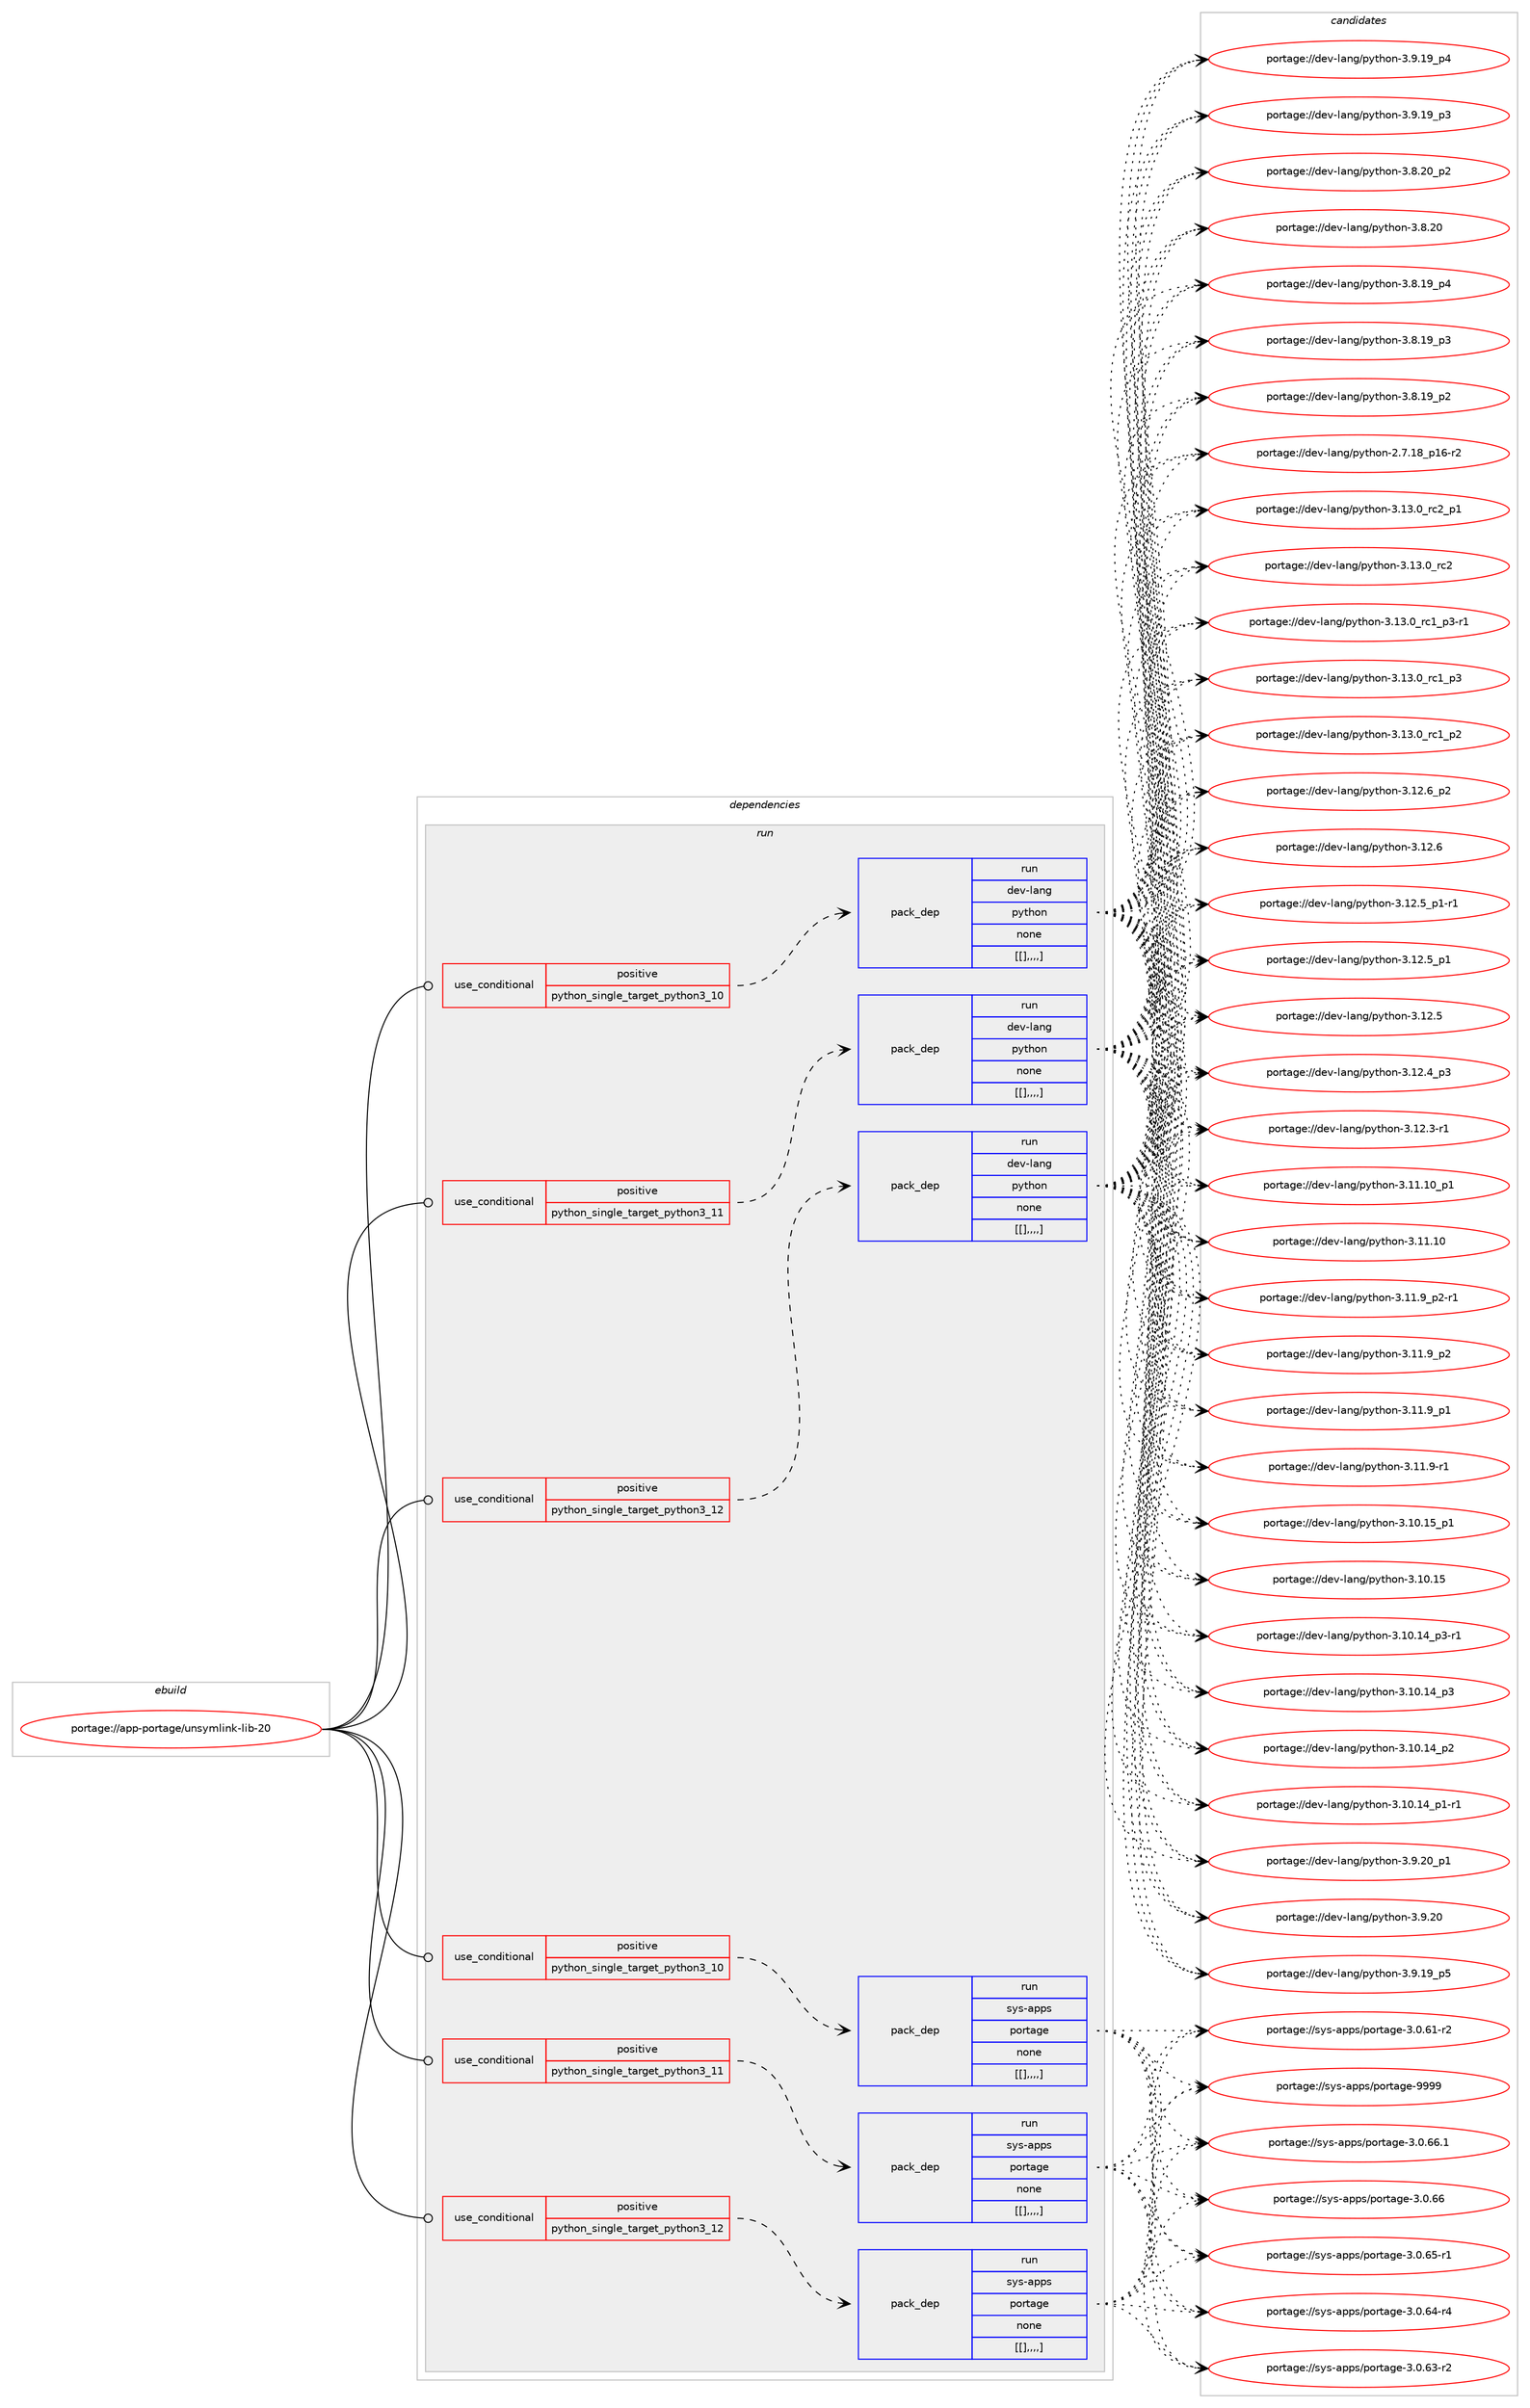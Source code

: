 digraph prolog {

# *************
# Graph options
# *************

newrank=true;
concentrate=true;
compound=true;
graph [rankdir=LR,fontname=Helvetica,fontsize=10,ranksep=1.5];#, ranksep=2.5, nodesep=0.2];
edge  [arrowhead=vee];
node  [fontname=Helvetica,fontsize=10];

# **********
# The ebuild
# **********

subgraph cluster_leftcol {
color=gray;
label=<<i>ebuild</i>>;
id [label="portage://app-portage/unsymlink-lib-20", color=red, width=4, href="../app-portage/unsymlink-lib-20.svg"];
}

# ****************
# The dependencies
# ****************

subgraph cluster_midcol {
color=gray;
label=<<i>dependencies</i>>;
subgraph cluster_compile {
fillcolor="#eeeeee";
style=filled;
label=<<i>compile</i>>;
}
subgraph cluster_compileandrun {
fillcolor="#eeeeee";
style=filled;
label=<<i>compile and run</i>>;
}
subgraph cluster_run {
fillcolor="#eeeeee";
style=filled;
label=<<i>run</i>>;
subgraph cond14630 {
dependency51965 [label=<<TABLE BORDER="0" CELLBORDER="1" CELLSPACING="0" CELLPADDING="4"><TR><TD ROWSPAN="3" CELLPADDING="10">use_conditional</TD></TR><TR><TD>positive</TD></TR><TR><TD>python_single_target_python3_10</TD></TR></TABLE>>, shape=none, color=red];
subgraph pack36859 {
dependency51966 [label=<<TABLE BORDER="0" CELLBORDER="1" CELLSPACING="0" CELLPADDING="4" WIDTH="220"><TR><TD ROWSPAN="6" CELLPADDING="30">pack_dep</TD></TR><TR><TD WIDTH="110">run</TD></TR><TR><TD>dev-lang</TD></TR><TR><TD>python</TD></TR><TR><TD>none</TD></TR><TR><TD>[[],,,,]</TD></TR></TABLE>>, shape=none, color=blue];
}
dependency51965:e -> dependency51966:w [weight=20,style="dashed",arrowhead="vee"];
}
id:e -> dependency51965:w [weight=20,style="solid",arrowhead="odot"];
subgraph cond14631 {
dependency51967 [label=<<TABLE BORDER="0" CELLBORDER="1" CELLSPACING="0" CELLPADDING="4"><TR><TD ROWSPAN="3" CELLPADDING="10">use_conditional</TD></TR><TR><TD>positive</TD></TR><TR><TD>python_single_target_python3_10</TD></TR></TABLE>>, shape=none, color=red];
subgraph pack36860 {
dependency51968 [label=<<TABLE BORDER="0" CELLBORDER="1" CELLSPACING="0" CELLPADDING="4" WIDTH="220"><TR><TD ROWSPAN="6" CELLPADDING="30">pack_dep</TD></TR><TR><TD WIDTH="110">run</TD></TR><TR><TD>sys-apps</TD></TR><TR><TD>portage</TD></TR><TR><TD>none</TD></TR><TR><TD>[[],,,,]</TD></TR></TABLE>>, shape=none, color=blue];
}
dependency51967:e -> dependency51968:w [weight=20,style="dashed",arrowhead="vee"];
}
id:e -> dependency51967:w [weight=20,style="solid",arrowhead="odot"];
subgraph cond14632 {
dependency51969 [label=<<TABLE BORDER="0" CELLBORDER="1" CELLSPACING="0" CELLPADDING="4"><TR><TD ROWSPAN="3" CELLPADDING="10">use_conditional</TD></TR><TR><TD>positive</TD></TR><TR><TD>python_single_target_python3_11</TD></TR></TABLE>>, shape=none, color=red];
subgraph pack36861 {
dependency51970 [label=<<TABLE BORDER="0" CELLBORDER="1" CELLSPACING="0" CELLPADDING="4" WIDTH="220"><TR><TD ROWSPAN="6" CELLPADDING="30">pack_dep</TD></TR><TR><TD WIDTH="110">run</TD></TR><TR><TD>dev-lang</TD></TR><TR><TD>python</TD></TR><TR><TD>none</TD></TR><TR><TD>[[],,,,]</TD></TR></TABLE>>, shape=none, color=blue];
}
dependency51969:e -> dependency51970:w [weight=20,style="dashed",arrowhead="vee"];
}
id:e -> dependency51969:w [weight=20,style="solid",arrowhead="odot"];
subgraph cond14633 {
dependency51971 [label=<<TABLE BORDER="0" CELLBORDER="1" CELLSPACING="0" CELLPADDING="4"><TR><TD ROWSPAN="3" CELLPADDING="10">use_conditional</TD></TR><TR><TD>positive</TD></TR><TR><TD>python_single_target_python3_11</TD></TR></TABLE>>, shape=none, color=red];
subgraph pack36862 {
dependency51972 [label=<<TABLE BORDER="0" CELLBORDER="1" CELLSPACING="0" CELLPADDING="4" WIDTH="220"><TR><TD ROWSPAN="6" CELLPADDING="30">pack_dep</TD></TR><TR><TD WIDTH="110">run</TD></TR><TR><TD>sys-apps</TD></TR><TR><TD>portage</TD></TR><TR><TD>none</TD></TR><TR><TD>[[],,,,]</TD></TR></TABLE>>, shape=none, color=blue];
}
dependency51971:e -> dependency51972:w [weight=20,style="dashed",arrowhead="vee"];
}
id:e -> dependency51971:w [weight=20,style="solid",arrowhead="odot"];
subgraph cond14634 {
dependency51973 [label=<<TABLE BORDER="0" CELLBORDER="1" CELLSPACING="0" CELLPADDING="4"><TR><TD ROWSPAN="3" CELLPADDING="10">use_conditional</TD></TR><TR><TD>positive</TD></TR><TR><TD>python_single_target_python3_12</TD></TR></TABLE>>, shape=none, color=red];
subgraph pack36863 {
dependency51974 [label=<<TABLE BORDER="0" CELLBORDER="1" CELLSPACING="0" CELLPADDING="4" WIDTH="220"><TR><TD ROWSPAN="6" CELLPADDING="30">pack_dep</TD></TR><TR><TD WIDTH="110">run</TD></TR><TR><TD>dev-lang</TD></TR><TR><TD>python</TD></TR><TR><TD>none</TD></TR><TR><TD>[[],,,,]</TD></TR></TABLE>>, shape=none, color=blue];
}
dependency51973:e -> dependency51974:w [weight=20,style="dashed",arrowhead="vee"];
}
id:e -> dependency51973:w [weight=20,style="solid",arrowhead="odot"];
subgraph cond14635 {
dependency51975 [label=<<TABLE BORDER="0" CELLBORDER="1" CELLSPACING="0" CELLPADDING="4"><TR><TD ROWSPAN="3" CELLPADDING="10">use_conditional</TD></TR><TR><TD>positive</TD></TR><TR><TD>python_single_target_python3_12</TD></TR></TABLE>>, shape=none, color=red];
subgraph pack36864 {
dependency51976 [label=<<TABLE BORDER="0" CELLBORDER="1" CELLSPACING="0" CELLPADDING="4" WIDTH="220"><TR><TD ROWSPAN="6" CELLPADDING="30">pack_dep</TD></TR><TR><TD WIDTH="110">run</TD></TR><TR><TD>sys-apps</TD></TR><TR><TD>portage</TD></TR><TR><TD>none</TD></TR><TR><TD>[[],,,,]</TD></TR></TABLE>>, shape=none, color=blue];
}
dependency51975:e -> dependency51976:w [weight=20,style="dashed",arrowhead="vee"];
}
id:e -> dependency51975:w [weight=20,style="solid",arrowhead="odot"];
}
}

# **************
# The candidates
# **************

subgraph cluster_choices {
rank=same;
color=gray;
label=<<i>candidates</i>>;

subgraph choice36859 {
color=black;
nodesep=1;
choice100101118451089711010347112121116104111110455146495146489511499509511249 [label="portage://dev-lang/python-3.13.0_rc2_p1", color=red, width=4,href="../dev-lang/python-3.13.0_rc2_p1.svg"];
choice10010111845108971101034711212111610411111045514649514648951149950 [label="portage://dev-lang/python-3.13.0_rc2", color=red, width=4,href="../dev-lang/python-3.13.0_rc2.svg"];
choice1001011184510897110103471121211161041111104551464951464895114994995112514511449 [label="portage://dev-lang/python-3.13.0_rc1_p3-r1", color=red, width=4,href="../dev-lang/python-3.13.0_rc1_p3-r1.svg"];
choice100101118451089711010347112121116104111110455146495146489511499499511251 [label="portage://dev-lang/python-3.13.0_rc1_p3", color=red, width=4,href="../dev-lang/python-3.13.0_rc1_p3.svg"];
choice100101118451089711010347112121116104111110455146495146489511499499511250 [label="portage://dev-lang/python-3.13.0_rc1_p2", color=red, width=4,href="../dev-lang/python-3.13.0_rc1_p2.svg"];
choice100101118451089711010347112121116104111110455146495046549511250 [label="portage://dev-lang/python-3.12.6_p2", color=red, width=4,href="../dev-lang/python-3.12.6_p2.svg"];
choice10010111845108971101034711212111610411111045514649504654 [label="portage://dev-lang/python-3.12.6", color=red, width=4,href="../dev-lang/python-3.12.6.svg"];
choice1001011184510897110103471121211161041111104551464950465395112494511449 [label="portage://dev-lang/python-3.12.5_p1-r1", color=red, width=4,href="../dev-lang/python-3.12.5_p1-r1.svg"];
choice100101118451089711010347112121116104111110455146495046539511249 [label="portage://dev-lang/python-3.12.5_p1", color=red, width=4,href="../dev-lang/python-3.12.5_p1.svg"];
choice10010111845108971101034711212111610411111045514649504653 [label="portage://dev-lang/python-3.12.5", color=red, width=4,href="../dev-lang/python-3.12.5.svg"];
choice100101118451089711010347112121116104111110455146495046529511251 [label="portage://dev-lang/python-3.12.4_p3", color=red, width=4,href="../dev-lang/python-3.12.4_p3.svg"];
choice100101118451089711010347112121116104111110455146495046514511449 [label="portage://dev-lang/python-3.12.3-r1", color=red, width=4,href="../dev-lang/python-3.12.3-r1.svg"];
choice10010111845108971101034711212111610411111045514649494649489511249 [label="portage://dev-lang/python-3.11.10_p1", color=red, width=4,href="../dev-lang/python-3.11.10_p1.svg"];
choice1001011184510897110103471121211161041111104551464949464948 [label="portage://dev-lang/python-3.11.10", color=red, width=4,href="../dev-lang/python-3.11.10.svg"];
choice1001011184510897110103471121211161041111104551464949465795112504511449 [label="portage://dev-lang/python-3.11.9_p2-r1", color=red, width=4,href="../dev-lang/python-3.11.9_p2-r1.svg"];
choice100101118451089711010347112121116104111110455146494946579511250 [label="portage://dev-lang/python-3.11.9_p2", color=red, width=4,href="../dev-lang/python-3.11.9_p2.svg"];
choice100101118451089711010347112121116104111110455146494946579511249 [label="portage://dev-lang/python-3.11.9_p1", color=red, width=4,href="../dev-lang/python-3.11.9_p1.svg"];
choice100101118451089711010347112121116104111110455146494946574511449 [label="portage://dev-lang/python-3.11.9-r1", color=red, width=4,href="../dev-lang/python-3.11.9-r1.svg"];
choice10010111845108971101034711212111610411111045514649484649539511249 [label="portage://dev-lang/python-3.10.15_p1", color=red, width=4,href="../dev-lang/python-3.10.15_p1.svg"];
choice1001011184510897110103471121211161041111104551464948464953 [label="portage://dev-lang/python-3.10.15", color=red, width=4,href="../dev-lang/python-3.10.15.svg"];
choice100101118451089711010347112121116104111110455146494846495295112514511449 [label="portage://dev-lang/python-3.10.14_p3-r1", color=red, width=4,href="../dev-lang/python-3.10.14_p3-r1.svg"];
choice10010111845108971101034711212111610411111045514649484649529511251 [label="portage://dev-lang/python-3.10.14_p3", color=red, width=4,href="../dev-lang/python-3.10.14_p3.svg"];
choice10010111845108971101034711212111610411111045514649484649529511250 [label="portage://dev-lang/python-3.10.14_p2", color=red, width=4,href="../dev-lang/python-3.10.14_p2.svg"];
choice100101118451089711010347112121116104111110455146494846495295112494511449 [label="portage://dev-lang/python-3.10.14_p1-r1", color=red, width=4,href="../dev-lang/python-3.10.14_p1-r1.svg"];
choice100101118451089711010347112121116104111110455146574650489511249 [label="portage://dev-lang/python-3.9.20_p1", color=red, width=4,href="../dev-lang/python-3.9.20_p1.svg"];
choice10010111845108971101034711212111610411111045514657465048 [label="portage://dev-lang/python-3.9.20", color=red, width=4,href="../dev-lang/python-3.9.20.svg"];
choice100101118451089711010347112121116104111110455146574649579511253 [label="portage://dev-lang/python-3.9.19_p5", color=red, width=4,href="../dev-lang/python-3.9.19_p5.svg"];
choice100101118451089711010347112121116104111110455146574649579511252 [label="portage://dev-lang/python-3.9.19_p4", color=red, width=4,href="../dev-lang/python-3.9.19_p4.svg"];
choice100101118451089711010347112121116104111110455146574649579511251 [label="portage://dev-lang/python-3.9.19_p3", color=red, width=4,href="../dev-lang/python-3.9.19_p3.svg"];
choice100101118451089711010347112121116104111110455146564650489511250 [label="portage://dev-lang/python-3.8.20_p2", color=red, width=4,href="../dev-lang/python-3.8.20_p2.svg"];
choice10010111845108971101034711212111610411111045514656465048 [label="portage://dev-lang/python-3.8.20", color=red, width=4,href="../dev-lang/python-3.8.20.svg"];
choice100101118451089711010347112121116104111110455146564649579511252 [label="portage://dev-lang/python-3.8.19_p4", color=red, width=4,href="../dev-lang/python-3.8.19_p4.svg"];
choice100101118451089711010347112121116104111110455146564649579511251 [label="portage://dev-lang/python-3.8.19_p3", color=red, width=4,href="../dev-lang/python-3.8.19_p3.svg"];
choice100101118451089711010347112121116104111110455146564649579511250 [label="portage://dev-lang/python-3.8.19_p2", color=red, width=4,href="../dev-lang/python-3.8.19_p2.svg"];
choice100101118451089711010347112121116104111110455046554649569511249544511450 [label="portage://dev-lang/python-2.7.18_p16-r2", color=red, width=4,href="../dev-lang/python-2.7.18_p16-r2.svg"];
dependency51966:e -> choice100101118451089711010347112121116104111110455146495146489511499509511249:w [style=dotted,weight="100"];
dependency51966:e -> choice10010111845108971101034711212111610411111045514649514648951149950:w [style=dotted,weight="100"];
dependency51966:e -> choice1001011184510897110103471121211161041111104551464951464895114994995112514511449:w [style=dotted,weight="100"];
dependency51966:e -> choice100101118451089711010347112121116104111110455146495146489511499499511251:w [style=dotted,weight="100"];
dependency51966:e -> choice100101118451089711010347112121116104111110455146495146489511499499511250:w [style=dotted,weight="100"];
dependency51966:e -> choice100101118451089711010347112121116104111110455146495046549511250:w [style=dotted,weight="100"];
dependency51966:e -> choice10010111845108971101034711212111610411111045514649504654:w [style=dotted,weight="100"];
dependency51966:e -> choice1001011184510897110103471121211161041111104551464950465395112494511449:w [style=dotted,weight="100"];
dependency51966:e -> choice100101118451089711010347112121116104111110455146495046539511249:w [style=dotted,weight="100"];
dependency51966:e -> choice10010111845108971101034711212111610411111045514649504653:w [style=dotted,weight="100"];
dependency51966:e -> choice100101118451089711010347112121116104111110455146495046529511251:w [style=dotted,weight="100"];
dependency51966:e -> choice100101118451089711010347112121116104111110455146495046514511449:w [style=dotted,weight="100"];
dependency51966:e -> choice10010111845108971101034711212111610411111045514649494649489511249:w [style=dotted,weight="100"];
dependency51966:e -> choice1001011184510897110103471121211161041111104551464949464948:w [style=dotted,weight="100"];
dependency51966:e -> choice1001011184510897110103471121211161041111104551464949465795112504511449:w [style=dotted,weight="100"];
dependency51966:e -> choice100101118451089711010347112121116104111110455146494946579511250:w [style=dotted,weight="100"];
dependency51966:e -> choice100101118451089711010347112121116104111110455146494946579511249:w [style=dotted,weight="100"];
dependency51966:e -> choice100101118451089711010347112121116104111110455146494946574511449:w [style=dotted,weight="100"];
dependency51966:e -> choice10010111845108971101034711212111610411111045514649484649539511249:w [style=dotted,weight="100"];
dependency51966:e -> choice1001011184510897110103471121211161041111104551464948464953:w [style=dotted,weight="100"];
dependency51966:e -> choice100101118451089711010347112121116104111110455146494846495295112514511449:w [style=dotted,weight="100"];
dependency51966:e -> choice10010111845108971101034711212111610411111045514649484649529511251:w [style=dotted,weight="100"];
dependency51966:e -> choice10010111845108971101034711212111610411111045514649484649529511250:w [style=dotted,weight="100"];
dependency51966:e -> choice100101118451089711010347112121116104111110455146494846495295112494511449:w [style=dotted,weight="100"];
dependency51966:e -> choice100101118451089711010347112121116104111110455146574650489511249:w [style=dotted,weight="100"];
dependency51966:e -> choice10010111845108971101034711212111610411111045514657465048:w [style=dotted,weight="100"];
dependency51966:e -> choice100101118451089711010347112121116104111110455146574649579511253:w [style=dotted,weight="100"];
dependency51966:e -> choice100101118451089711010347112121116104111110455146574649579511252:w [style=dotted,weight="100"];
dependency51966:e -> choice100101118451089711010347112121116104111110455146574649579511251:w [style=dotted,weight="100"];
dependency51966:e -> choice100101118451089711010347112121116104111110455146564650489511250:w [style=dotted,weight="100"];
dependency51966:e -> choice10010111845108971101034711212111610411111045514656465048:w [style=dotted,weight="100"];
dependency51966:e -> choice100101118451089711010347112121116104111110455146564649579511252:w [style=dotted,weight="100"];
dependency51966:e -> choice100101118451089711010347112121116104111110455146564649579511251:w [style=dotted,weight="100"];
dependency51966:e -> choice100101118451089711010347112121116104111110455146564649579511250:w [style=dotted,weight="100"];
dependency51966:e -> choice100101118451089711010347112121116104111110455046554649569511249544511450:w [style=dotted,weight="100"];
}
subgraph choice36860 {
color=black;
nodesep=1;
choice115121115459711211211547112111114116971031014557575757 [label="portage://sys-apps/portage-9999", color=red, width=4,href="../sys-apps/portage-9999.svg"];
choice11512111545971121121154711211111411697103101455146484654544649 [label="portage://sys-apps/portage-3.0.66.1", color=red, width=4,href="../sys-apps/portage-3.0.66.1.svg"];
choice1151211154597112112115471121111141169710310145514648465454 [label="portage://sys-apps/portage-3.0.66", color=red, width=4,href="../sys-apps/portage-3.0.66.svg"];
choice11512111545971121121154711211111411697103101455146484654534511449 [label="portage://sys-apps/portage-3.0.65-r1", color=red, width=4,href="../sys-apps/portage-3.0.65-r1.svg"];
choice11512111545971121121154711211111411697103101455146484654524511452 [label="portage://sys-apps/portage-3.0.64-r4", color=red, width=4,href="../sys-apps/portage-3.0.64-r4.svg"];
choice11512111545971121121154711211111411697103101455146484654514511450 [label="portage://sys-apps/portage-3.0.63-r2", color=red, width=4,href="../sys-apps/portage-3.0.63-r2.svg"];
choice11512111545971121121154711211111411697103101455146484654494511450 [label="portage://sys-apps/portage-3.0.61-r2", color=red, width=4,href="../sys-apps/portage-3.0.61-r2.svg"];
dependency51968:e -> choice115121115459711211211547112111114116971031014557575757:w [style=dotted,weight="100"];
dependency51968:e -> choice11512111545971121121154711211111411697103101455146484654544649:w [style=dotted,weight="100"];
dependency51968:e -> choice1151211154597112112115471121111141169710310145514648465454:w [style=dotted,weight="100"];
dependency51968:e -> choice11512111545971121121154711211111411697103101455146484654534511449:w [style=dotted,weight="100"];
dependency51968:e -> choice11512111545971121121154711211111411697103101455146484654524511452:w [style=dotted,weight="100"];
dependency51968:e -> choice11512111545971121121154711211111411697103101455146484654514511450:w [style=dotted,weight="100"];
dependency51968:e -> choice11512111545971121121154711211111411697103101455146484654494511450:w [style=dotted,weight="100"];
}
subgraph choice36861 {
color=black;
nodesep=1;
choice100101118451089711010347112121116104111110455146495146489511499509511249 [label="portage://dev-lang/python-3.13.0_rc2_p1", color=red, width=4,href="../dev-lang/python-3.13.0_rc2_p1.svg"];
choice10010111845108971101034711212111610411111045514649514648951149950 [label="portage://dev-lang/python-3.13.0_rc2", color=red, width=4,href="../dev-lang/python-3.13.0_rc2.svg"];
choice1001011184510897110103471121211161041111104551464951464895114994995112514511449 [label="portage://dev-lang/python-3.13.0_rc1_p3-r1", color=red, width=4,href="../dev-lang/python-3.13.0_rc1_p3-r1.svg"];
choice100101118451089711010347112121116104111110455146495146489511499499511251 [label="portage://dev-lang/python-3.13.0_rc1_p3", color=red, width=4,href="../dev-lang/python-3.13.0_rc1_p3.svg"];
choice100101118451089711010347112121116104111110455146495146489511499499511250 [label="portage://dev-lang/python-3.13.0_rc1_p2", color=red, width=4,href="../dev-lang/python-3.13.0_rc1_p2.svg"];
choice100101118451089711010347112121116104111110455146495046549511250 [label="portage://dev-lang/python-3.12.6_p2", color=red, width=4,href="../dev-lang/python-3.12.6_p2.svg"];
choice10010111845108971101034711212111610411111045514649504654 [label="portage://dev-lang/python-3.12.6", color=red, width=4,href="../dev-lang/python-3.12.6.svg"];
choice1001011184510897110103471121211161041111104551464950465395112494511449 [label="portage://dev-lang/python-3.12.5_p1-r1", color=red, width=4,href="../dev-lang/python-3.12.5_p1-r1.svg"];
choice100101118451089711010347112121116104111110455146495046539511249 [label="portage://dev-lang/python-3.12.5_p1", color=red, width=4,href="../dev-lang/python-3.12.5_p1.svg"];
choice10010111845108971101034711212111610411111045514649504653 [label="portage://dev-lang/python-3.12.5", color=red, width=4,href="../dev-lang/python-3.12.5.svg"];
choice100101118451089711010347112121116104111110455146495046529511251 [label="portage://dev-lang/python-3.12.4_p3", color=red, width=4,href="../dev-lang/python-3.12.4_p3.svg"];
choice100101118451089711010347112121116104111110455146495046514511449 [label="portage://dev-lang/python-3.12.3-r1", color=red, width=4,href="../dev-lang/python-3.12.3-r1.svg"];
choice10010111845108971101034711212111610411111045514649494649489511249 [label="portage://dev-lang/python-3.11.10_p1", color=red, width=4,href="../dev-lang/python-3.11.10_p1.svg"];
choice1001011184510897110103471121211161041111104551464949464948 [label="portage://dev-lang/python-3.11.10", color=red, width=4,href="../dev-lang/python-3.11.10.svg"];
choice1001011184510897110103471121211161041111104551464949465795112504511449 [label="portage://dev-lang/python-3.11.9_p2-r1", color=red, width=4,href="../dev-lang/python-3.11.9_p2-r1.svg"];
choice100101118451089711010347112121116104111110455146494946579511250 [label="portage://dev-lang/python-3.11.9_p2", color=red, width=4,href="../dev-lang/python-3.11.9_p2.svg"];
choice100101118451089711010347112121116104111110455146494946579511249 [label="portage://dev-lang/python-3.11.9_p1", color=red, width=4,href="../dev-lang/python-3.11.9_p1.svg"];
choice100101118451089711010347112121116104111110455146494946574511449 [label="portage://dev-lang/python-3.11.9-r1", color=red, width=4,href="../dev-lang/python-3.11.9-r1.svg"];
choice10010111845108971101034711212111610411111045514649484649539511249 [label="portage://dev-lang/python-3.10.15_p1", color=red, width=4,href="../dev-lang/python-3.10.15_p1.svg"];
choice1001011184510897110103471121211161041111104551464948464953 [label="portage://dev-lang/python-3.10.15", color=red, width=4,href="../dev-lang/python-3.10.15.svg"];
choice100101118451089711010347112121116104111110455146494846495295112514511449 [label="portage://dev-lang/python-3.10.14_p3-r1", color=red, width=4,href="../dev-lang/python-3.10.14_p3-r1.svg"];
choice10010111845108971101034711212111610411111045514649484649529511251 [label="portage://dev-lang/python-3.10.14_p3", color=red, width=4,href="../dev-lang/python-3.10.14_p3.svg"];
choice10010111845108971101034711212111610411111045514649484649529511250 [label="portage://dev-lang/python-3.10.14_p2", color=red, width=4,href="../dev-lang/python-3.10.14_p2.svg"];
choice100101118451089711010347112121116104111110455146494846495295112494511449 [label="portage://dev-lang/python-3.10.14_p1-r1", color=red, width=4,href="../dev-lang/python-3.10.14_p1-r1.svg"];
choice100101118451089711010347112121116104111110455146574650489511249 [label="portage://dev-lang/python-3.9.20_p1", color=red, width=4,href="../dev-lang/python-3.9.20_p1.svg"];
choice10010111845108971101034711212111610411111045514657465048 [label="portage://dev-lang/python-3.9.20", color=red, width=4,href="../dev-lang/python-3.9.20.svg"];
choice100101118451089711010347112121116104111110455146574649579511253 [label="portage://dev-lang/python-3.9.19_p5", color=red, width=4,href="../dev-lang/python-3.9.19_p5.svg"];
choice100101118451089711010347112121116104111110455146574649579511252 [label="portage://dev-lang/python-3.9.19_p4", color=red, width=4,href="../dev-lang/python-3.9.19_p4.svg"];
choice100101118451089711010347112121116104111110455146574649579511251 [label="portage://dev-lang/python-3.9.19_p3", color=red, width=4,href="../dev-lang/python-3.9.19_p3.svg"];
choice100101118451089711010347112121116104111110455146564650489511250 [label="portage://dev-lang/python-3.8.20_p2", color=red, width=4,href="../dev-lang/python-3.8.20_p2.svg"];
choice10010111845108971101034711212111610411111045514656465048 [label="portage://dev-lang/python-3.8.20", color=red, width=4,href="../dev-lang/python-3.8.20.svg"];
choice100101118451089711010347112121116104111110455146564649579511252 [label="portage://dev-lang/python-3.8.19_p4", color=red, width=4,href="../dev-lang/python-3.8.19_p4.svg"];
choice100101118451089711010347112121116104111110455146564649579511251 [label="portage://dev-lang/python-3.8.19_p3", color=red, width=4,href="../dev-lang/python-3.8.19_p3.svg"];
choice100101118451089711010347112121116104111110455146564649579511250 [label="portage://dev-lang/python-3.8.19_p2", color=red, width=4,href="../dev-lang/python-3.8.19_p2.svg"];
choice100101118451089711010347112121116104111110455046554649569511249544511450 [label="portage://dev-lang/python-2.7.18_p16-r2", color=red, width=4,href="../dev-lang/python-2.7.18_p16-r2.svg"];
dependency51970:e -> choice100101118451089711010347112121116104111110455146495146489511499509511249:w [style=dotted,weight="100"];
dependency51970:e -> choice10010111845108971101034711212111610411111045514649514648951149950:w [style=dotted,weight="100"];
dependency51970:e -> choice1001011184510897110103471121211161041111104551464951464895114994995112514511449:w [style=dotted,weight="100"];
dependency51970:e -> choice100101118451089711010347112121116104111110455146495146489511499499511251:w [style=dotted,weight="100"];
dependency51970:e -> choice100101118451089711010347112121116104111110455146495146489511499499511250:w [style=dotted,weight="100"];
dependency51970:e -> choice100101118451089711010347112121116104111110455146495046549511250:w [style=dotted,weight="100"];
dependency51970:e -> choice10010111845108971101034711212111610411111045514649504654:w [style=dotted,weight="100"];
dependency51970:e -> choice1001011184510897110103471121211161041111104551464950465395112494511449:w [style=dotted,weight="100"];
dependency51970:e -> choice100101118451089711010347112121116104111110455146495046539511249:w [style=dotted,weight="100"];
dependency51970:e -> choice10010111845108971101034711212111610411111045514649504653:w [style=dotted,weight="100"];
dependency51970:e -> choice100101118451089711010347112121116104111110455146495046529511251:w [style=dotted,weight="100"];
dependency51970:e -> choice100101118451089711010347112121116104111110455146495046514511449:w [style=dotted,weight="100"];
dependency51970:e -> choice10010111845108971101034711212111610411111045514649494649489511249:w [style=dotted,weight="100"];
dependency51970:e -> choice1001011184510897110103471121211161041111104551464949464948:w [style=dotted,weight="100"];
dependency51970:e -> choice1001011184510897110103471121211161041111104551464949465795112504511449:w [style=dotted,weight="100"];
dependency51970:e -> choice100101118451089711010347112121116104111110455146494946579511250:w [style=dotted,weight="100"];
dependency51970:e -> choice100101118451089711010347112121116104111110455146494946579511249:w [style=dotted,weight="100"];
dependency51970:e -> choice100101118451089711010347112121116104111110455146494946574511449:w [style=dotted,weight="100"];
dependency51970:e -> choice10010111845108971101034711212111610411111045514649484649539511249:w [style=dotted,weight="100"];
dependency51970:e -> choice1001011184510897110103471121211161041111104551464948464953:w [style=dotted,weight="100"];
dependency51970:e -> choice100101118451089711010347112121116104111110455146494846495295112514511449:w [style=dotted,weight="100"];
dependency51970:e -> choice10010111845108971101034711212111610411111045514649484649529511251:w [style=dotted,weight="100"];
dependency51970:e -> choice10010111845108971101034711212111610411111045514649484649529511250:w [style=dotted,weight="100"];
dependency51970:e -> choice100101118451089711010347112121116104111110455146494846495295112494511449:w [style=dotted,weight="100"];
dependency51970:e -> choice100101118451089711010347112121116104111110455146574650489511249:w [style=dotted,weight="100"];
dependency51970:e -> choice10010111845108971101034711212111610411111045514657465048:w [style=dotted,weight="100"];
dependency51970:e -> choice100101118451089711010347112121116104111110455146574649579511253:w [style=dotted,weight="100"];
dependency51970:e -> choice100101118451089711010347112121116104111110455146574649579511252:w [style=dotted,weight="100"];
dependency51970:e -> choice100101118451089711010347112121116104111110455146574649579511251:w [style=dotted,weight="100"];
dependency51970:e -> choice100101118451089711010347112121116104111110455146564650489511250:w [style=dotted,weight="100"];
dependency51970:e -> choice10010111845108971101034711212111610411111045514656465048:w [style=dotted,weight="100"];
dependency51970:e -> choice100101118451089711010347112121116104111110455146564649579511252:w [style=dotted,weight="100"];
dependency51970:e -> choice100101118451089711010347112121116104111110455146564649579511251:w [style=dotted,weight="100"];
dependency51970:e -> choice100101118451089711010347112121116104111110455146564649579511250:w [style=dotted,weight="100"];
dependency51970:e -> choice100101118451089711010347112121116104111110455046554649569511249544511450:w [style=dotted,weight="100"];
}
subgraph choice36862 {
color=black;
nodesep=1;
choice115121115459711211211547112111114116971031014557575757 [label="portage://sys-apps/portage-9999", color=red, width=4,href="../sys-apps/portage-9999.svg"];
choice11512111545971121121154711211111411697103101455146484654544649 [label="portage://sys-apps/portage-3.0.66.1", color=red, width=4,href="../sys-apps/portage-3.0.66.1.svg"];
choice1151211154597112112115471121111141169710310145514648465454 [label="portage://sys-apps/portage-3.0.66", color=red, width=4,href="../sys-apps/portage-3.0.66.svg"];
choice11512111545971121121154711211111411697103101455146484654534511449 [label="portage://sys-apps/portage-3.0.65-r1", color=red, width=4,href="../sys-apps/portage-3.0.65-r1.svg"];
choice11512111545971121121154711211111411697103101455146484654524511452 [label="portage://sys-apps/portage-3.0.64-r4", color=red, width=4,href="../sys-apps/portage-3.0.64-r4.svg"];
choice11512111545971121121154711211111411697103101455146484654514511450 [label="portage://sys-apps/portage-3.0.63-r2", color=red, width=4,href="../sys-apps/portage-3.0.63-r2.svg"];
choice11512111545971121121154711211111411697103101455146484654494511450 [label="portage://sys-apps/portage-3.0.61-r2", color=red, width=4,href="../sys-apps/portage-3.0.61-r2.svg"];
dependency51972:e -> choice115121115459711211211547112111114116971031014557575757:w [style=dotted,weight="100"];
dependency51972:e -> choice11512111545971121121154711211111411697103101455146484654544649:w [style=dotted,weight="100"];
dependency51972:e -> choice1151211154597112112115471121111141169710310145514648465454:w [style=dotted,weight="100"];
dependency51972:e -> choice11512111545971121121154711211111411697103101455146484654534511449:w [style=dotted,weight="100"];
dependency51972:e -> choice11512111545971121121154711211111411697103101455146484654524511452:w [style=dotted,weight="100"];
dependency51972:e -> choice11512111545971121121154711211111411697103101455146484654514511450:w [style=dotted,weight="100"];
dependency51972:e -> choice11512111545971121121154711211111411697103101455146484654494511450:w [style=dotted,weight="100"];
}
subgraph choice36863 {
color=black;
nodesep=1;
choice100101118451089711010347112121116104111110455146495146489511499509511249 [label="portage://dev-lang/python-3.13.0_rc2_p1", color=red, width=4,href="../dev-lang/python-3.13.0_rc2_p1.svg"];
choice10010111845108971101034711212111610411111045514649514648951149950 [label="portage://dev-lang/python-3.13.0_rc2", color=red, width=4,href="../dev-lang/python-3.13.0_rc2.svg"];
choice1001011184510897110103471121211161041111104551464951464895114994995112514511449 [label="portage://dev-lang/python-3.13.0_rc1_p3-r1", color=red, width=4,href="../dev-lang/python-3.13.0_rc1_p3-r1.svg"];
choice100101118451089711010347112121116104111110455146495146489511499499511251 [label="portage://dev-lang/python-3.13.0_rc1_p3", color=red, width=4,href="../dev-lang/python-3.13.0_rc1_p3.svg"];
choice100101118451089711010347112121116104111110455146495146489511499499511250 [label="portage://dev-lang/python-3.13.0_rc1_p2", color=red, width=4,href="../dev-lang/python-3.13.0_rc1_p2.svg"];
choice100101118451089711010347112121116104111110455146495046549511250 [label="portage://dev-lang/python-3.12.6_p2", color=red, width=4,href="../dev-lang/python-3.12.6_p2.svg"];
choice10010111845108971101034711212111610411111045514649504654 [label="portage://dev-lang/python-3.12.6", color=red, width=4,href="../dev-lang/python-3.12.6.svg"];
choice1001011184510897110103471121211161041111104551464950465395112494511449 [label="portage://dev-lang/python-3.12.5_p1-r1", color=red, width=4,href="../dev-lang/python-3.12.5_p1-r1.svg"];
choice100101118451089711010347112121116104111110455146495046539511249 [label="portage://dev-lang/python-3.12.5_p1", color=red, width=4,href="../dev-lang/python-3.12.5_p1.svg"];
choice10010111845108971101034711212111610411111045514649504653 [label="portage://dev-lang/python-3.12.5", color=red, width=4,href="../dev-lang/python-3.12.5.svg"];
choice100101118451089711010347112121116104111110455146495046529511251 [label="portage://dev-lang/python-3.12.4_p3", color=red, width=4,href="../dev-lang/python-3.12.4_p3.svg"];
choice100101118451089711010347112121116104111110455146495046514511449 [label="portage://dev-lang/python-3.12.3-r1", color=red, width=4,href="../dev-lang/python-3.12.3-r1.svg"];
choice10010111845108971101034711212111610411111045514649494649489511249 [label="portage://dev-lang/python-3.11.10_p1", color=red, width=4,href="../dev-lang/python-3.11.10_p1.svg"];
choice1001011184510897110103471121211161041111104551464949464948 [label="portage://dev-lang/python-3.11.10", color=red, width=4,href="../dev-lang/python-3.11.10.svg"];
choice1001011184510897110103471121211161041111104551464949465795112504511449 [label="portage://dev-lang/python-3.11.9_p2-r1", color=red, width=4,href="../dev-lang/python-3.11.9_p2-r1.svg"];
choice100101118451089711010347112121116104111110455146494946579511250 [label="portage://dev-lang/python-3.11.9_p2", color=red, width=4,href="../dev-lang/python-3.11.9_p2.svg"];
choice100101118451089711010347112121116104111110455146494946579511249 [label="portage://dev-lang/python-3.11.9_p1", color=red, width=4,href="../dev-lang/python-3.11.9_p1.svg"];
choice100101118451089711010347112121116104111110455146494946574511449 [label="portage://dev-lang/python-3.11.9-r1", color=red, width=4,href="../dev-lang/python-3.11.9-r1.svg"];
choice10010111845108971101034711212111610411111045514649484649539511249 [label="portage://dev-lang/python-3.10.15_p1", color=red, width=4,href="../dev-lang/python-3.10.15_p1.svg"];
choice1001011184510897110103471121211161041111104551464948464953 [label="portage://dev-lang/python-3.10.15", color=red, width=4,href="../dev-lang/python-3.10.15.svg"];
choice100101118451089711010347112121116104111110455146494846495295112514511449 [label="portage://dev-lang/python-3.10.14_p3-r1", color=red, width=4,href="../dev-lang/python-3.10.14_p3-r1.svg"];
choice10010111845108971101034711212111610411111045514649484649529511251 [label="portage://dev-lang/python-3.10.14_p3", color=red, width=4,href="../dev-lang/python-3.10.14_p3.svg"];
choice10010111845108971101034711212111610411111045514649484649529511250 [label="portage://dev-lang/python-3.10.14_p2", color=red, width=4,href="../dev-lang/python-3.10.14_p2.svg"];
choice100101118451089711010347112121116104111110455146494846495295112494511449 [label="portage://dev-lang/python-3.10.14_p1-r1", color=red, width=4,href="../dev-lang/python-3.10.14_p1-r1.svg"];
choice100101118451089711010347112121116104111110455146574650489511249 [label="portage://dev-lang/python-3.9.20_p1", color=red, width=4,href="../dev-lang/python-3.9.20_p1.svg"];
choice10010111845108971101034711212111610411111045514657465048 [label="portage://dev-lang/python-3.9.20", color=red, width=4,href="../dev-lang/python-3.9.20.svg"];
choice100101118451089711010347112121116104111110455146574649579511253 [label="portage://dev-lang/python-3.9.19_p5", color=red, width=4,href="../dev-lang/python-3.9.19_p5.svg"];
choice100101118451089711010347112121116104111110455146574649579511252 [label="portage://dev-lang/python-3.9.19_p4", color=red, width=4,href="../dev-lang/python-3.9.19_p4.svg"];
choice100101118451089711010347112121116104111110455146574649579511251 [label="portage://dev-lang/python-3.9.19_p3", color=red, width=4,href="../dev-lang/python-3.9.19_p3.svg"];
choice100101118451089711010347112121116104111110455146564650489511250 [label="portage://dev-lang/python-3.8.20_p2", color=red, width=4,href="../dev-lang/python-3.8.20_p2.svg"];
choice10010111845108971101034711212111610411111045514656465048 [label="portage://dev-lang/python-3.8.20", color=red, width=4,href="../dev-lang/python-3.8.20.svg"];
choice100101118451089711010347112121116104111110455146564649579511252 [label="portage://dev-lang/python-3.8.19_p4", color=red, width=4,href="../dev-lang/python-3.8.19_p4.svg"];
choice100101118451089711010347112121116104111110455146564649579511251 [label="portage://dev-lang/python-3.8.19_p3", color=red, width=4,href="../dev-lang/python-3.8.19_p3.svg"];
choice100101118451089711010347112121116104111110455146564649579511250 [label="portage://dev-lang/python-3.8.19_p2", color=red, width=4,href="../dev-lang/python-3.8.19_p2.svg"];
choice100101118451089711010347112121116104111110455046554649569511249544511450 [label="portage://dev-lang/python-2.7.18_p16-r2", color=red, width=4,href="../dev-lang/python-2.7.18_p16-r2.svg"];
dependency51974:e -> choice100101118451089711010347112121116104111110455146495146489511499509511249:w [style=dotted,weight="100"];
dependency51974:e -> choice10010111845108971101034711212111610411111045514649514648951149950:w [style=dotted,weight="100"];
dependency51974:e -> choice1001011184510897110103471121211161041111104551464951464895114994995112514511449:w [style=dotted,weight="100"];
dependency51974:e -> choice100101118451089711010347112121116104111110455146495146489511499499511251:w [style=dotted,weight="100"];
dependency51974:e -> choice100101118451089711010347112121116104111110455146495146489511499499511250:w [style=dotted,weight="100"];
dependency51974:e -> choice100101118451089711010347112121116104111110455146495046549511250:w [style=dotted,weight="100"];
dependency51974:e -> choice10010111845108971101034711212111610411111045514649504654:w [style=dotted,weight="100"];
dependency51974:e -> choice1001011184510897110103471121211161041111104551464950465395112494511449:w [style=dotted,weight="100"];
dependency51974:e -> choice100101118451089711010347112121116104111110455146495046539511249:w [style=dotted,weight="100"];
dependency51974:e -> choice10010111845108971101034711212111610411111045514649504653:w [style=dotted,weight="100"];
dependency51974:e -> choice100101118451089711010347112121116104111110455146495046529511251:w [style=dotted,weight="100"];
dependency51974:e -> choice100101118451089711010347112121116104111110455146495046514511449:w [style=dotted,weight="100"];
dependency51974:e -> choice10010111845108971101034711212111610411111045514649494649489511249:w [style=dotted,weight="100"];
dependency51974:e -> choice1001011184510897110103471121211161041111104551464949464948:w [style=dotted,weight="100"];
dependency51974:e -> choice1001011184510897110103471121211161041111104551464949465795112504511449:w [style=dotted,weight="100"];
dependency51974:e -> choice100101118451089711010347112121116104111110455146494946579511250:w [style=dotted,weight="100"];
dependency51974:e -> choice100101118451089711010347112121116104111110455146494946579511249:w [style=dotted,weight="100"];
dependency51974:e -> choice100101118451089711010347112121116104111110455146494946574511449:w [style=dotted,weight="100"];
dependency51974:e -> choice10010111845108971101034711212111610411111045514649484649539511249:w [style=dotted,weight="100"];
dependency51974:e -> choice1001011184510897110103471121211161041111104551464948464953:w [style=dotted,weight="100"];
dependency51974:e -> choice100101118451089711010347112121116104111110455146494846495295112514511449:w [style=dotted,weight="100"];
dependency51974:e -> choice10010111845108971101034711212111610411111045514649484649529511251:w [style=dotted,weight="100"];
dependency51974:e -> choice10010111845108971101034711212111610411111045514649484649529511250:w [style=dotted,weight="100"];
dependency51974:e -> choice100101118451089711010347112121116104111110455146494846495295112494511449:w [style=dotted,weight="100"];
dependency51974:e -> choice100101118451089711010347112121116104111110455146574650489511249:w [style=dotted,weight="100"];
dependency51974:e -> choice10010111845108971101034711212111610411111045514657465048:w [style=dotted,weight="100"];
dependency51974:e -> choice100101118451089711010347112121116104111110455146574649579511253:w [style=dotted,weight="100"];
dependency51974:e -> choice100101118451089711010347112121116104111110455146574649579511252:w [style=dotted,weight="100"];
dependency51974:e -> choice100101118451089711010347112121116104111110455146574649579511251:w [style=dotted,weight="100"];
dependency51974:e -> choice100101118451089711010347112121116104111110455146564650489511250:w [style=dotted,weight="100"];
dependency51974:e -> choice10010111845108971101034711212111610411111045514656465048:w [style=dotted,weight="100"];
dependency51974:e -> choice100101118451089711010347112121116104111110455146564649579511252:w [style=dotted,weight="100"];
dependency51974:e -> choice100101118451089711010347112121116104111110455146564649579511251:w [style=dotted,weight="100"];
dependency51974:e -> choice100101118451089711010347112121116104111110455146564649579511250:w [style=dotted,weight="100"];
dependency51974:e -> choice100101118451089711010347112121116104111110455046554649569511249544511450:w [style=dotted,weight="100"];
}
subgraph choice36864 {
color=black;
nodesep=1;
choice115121115459711211211547112111114116971031014557575757 [label="portage://sys-apps/portage-9999", color=red, width=4,href="../sys-apps/portage-9999.svg"];
choice11512111545971121121154711211111411697103101455146484654544649 [label="portage://sys-apps/portage-3.0.66.1", color=red, width=4,href="../sys-apps/portage-3.0.66.1.svg"];
choice1151211154597112112115471121111141169710310145514648465454 [label="portage://sys-apps/portage-3.0.66", color=red, width=4,href="../sys-apps/portage-3.0.66.svg"];
choice11512111545971121121154711211111411697103101455146484654534511449 [label="portage://sys-apps/portage-3.0.65-r1", color=red, width=4,href="../sys-apps/portage-3.0.65-r1.svg"];
choice11512111545971121121154711211111411697103101455146484654524511452 [label="portage://sys-apps/portage-3.0.64-r4", color=red, width=4,href="../sys-apps/portage-3.0.64-r4.svg"];
choice11512111545971121121154711211111411697103101455146484654514511450 [label="portage://sys-apps/portage-3.0.63-r2", color=red, width=4,href="../sys-apps/portage-3.0.63-r2.svg"];
choice11512111545971121121154711211111411697103101455146484654494511450 [label="portage://sys-apps/portage-3.0.61-r2", color=red, width=4,href="../sys-apps/portage-3.0.61-r2.svg"];
dependency51976:e -> choice115121115459711211211547112111114116971031014557575757:w [style=dotted,weight="100"];
dependency51976:e -> choice11512111545971121121154711211111411697103101455146484654544649:w [style=dotted,weight="100"];
dependency51976:e -> choice1151211154597112112115471121111141169710310145514648465454:w [style=dotted,weight="100"];
dependency51976:e -> choice11512111545971121121154711211111411697103101455146484654534511449:w [style=dotted,weight="100"];
dependency51976:e -> choice11512111545971121121154711211111411697103101455146484654524511452:w [style=dotted,weight="100"];
dependency51976:e -> choice11512111545971121121154711211111411697103101455146484654514511450:w [style=dotted,weight="100"];
dependency51976:e -> choice11512111545971121121154711211111411697103101455146484654494511450:w [style=dotted,weight="100"];
}
}

}
